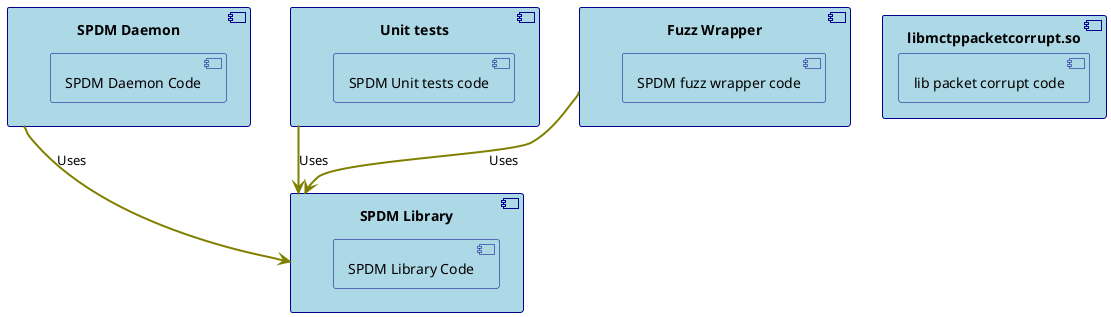 @startuml

skinparam componentStyle uml2
skinparam componentBorderColor DarkBlue
skinparam componentBackgroundColor LightBlue
skinparam componentArrowColor Olive
skinparam componentArrowThickness 2

component "SPDM Library" as SPDMLibrary {
  [SPDM Library Code]
}

component "SPDM Daemon" as SPDMdaemon {
  [SPDM Daemon Code]
}

component "Unit tests" as SPDMUnitTests {
  [SPDM Unit tests code]
}

component "Fuzz Wrapper" as SPDMFuzzWrap {
  [SPDM fuzz wrapper code]
}

component "libmctppacketcorrupt.so" as SPDMCorrupt {
  [lib packet corrupt code]
}

' Relationships
SPDMdaemon -down-> SPDMLibrary : Uses
SPDMUnitTests -down-> SPDMLibrary : Uses
SPDMFuzzWrap -down-> SPDMLibrary : Uses

@enduml
